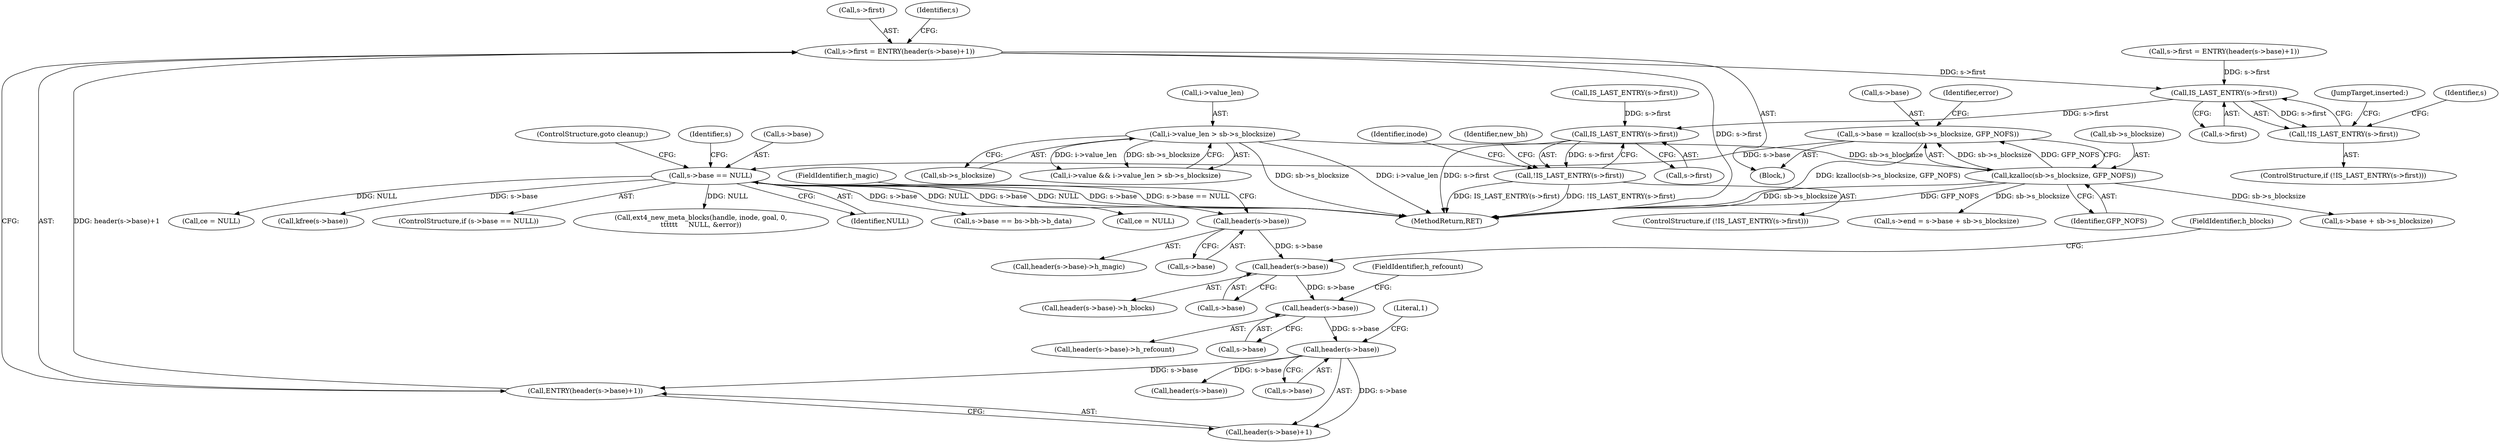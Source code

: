 digraph "0_linux_82939d7999dfc1f1998c4b1c12e2f19edbdff272_3@pointer" {
"1000426" [label="(Call,s->first = ENTRY(header(s->base)+1))"];
"1000430" [label="(Call,ENTRY(header(s->base)+1))"];
"1000432" [label="(Call,header(s->base))"];
"1000419" [label="(Call,header(s->base))"];
"1000410" [label="(Call,header(s->base))"];
"1000401" [label="(Call,header(s->base))"];
"1000393" [label="(Call,s->base == NULL)"];
"1000379" [label="(Call,s->base = kzalloc(sb->s_blocksize, GFP_NOFS))"];
"1000383" [label="(Call,kzalloc(sb->s_blocksize, GFP_NOFS))"];
"1000153" [label="(Call,i->value_len > sb->s_blocksize)"];
"1000475" [label="(Call,IS_LAST_ENTRY(s->first))"];
"1000474" [label="(Call,!IS_LAST_ENTRY(s->first))"];
"1000490" [label="(Call,IS_LAST_ENTRY(s->first))"];
"1000489" [label="(Call,!IS_LAST_ENTRY(s->first))"];
"1000154" [label="(Call,i->value_len)"];
"1000379" [label="(Call,s->base = kzalloc(sb->s_blocksize, GFP_NOFS))"];
"1000448" [label="(Call,s->end = s->base + sb->s_blocksize)"];
"1000443" [label="(Call,header(s->base))"];
"1000414" [label="(FieldIdentifier,h_blocks)"];
"1000380" [label="(Call,s->base)"];
"1000401" [label="(Call,header(s->base))"];
"1000387" [label="(Identifier,GFP_NOFS)"];
"1000149" [label="(Call,i->value && i->value_len > sb->s_blocksize)"];
"1000489" [label="(Call,!IS_LAST_ENTRY(s->first))"];
"1000402" [label="(Call,s->base)"];
"1000426" [label="(Call,s->first = ENTRY(header(s->base)+1))"];
"1000496" [label="(Identifier,new_bh)"];
"1000657" [label="(Call,ext4_new_meta_blocks(handle, inode, goal, 0,\n\t\t\t\t\t\t     NULL, &error))"];
"1000475" [label="(Call,IS_LAST_ENTRY(s->first))"];
"1000394" [label="(Call,s->base)"];
"1000409" [label="(Call,header(s->base)->h_blocks)"];
"1000491" [label="(Call,s->first)"];
"1000432" [label="(Call,header(s->base))"];
"1000488" [label="(ControlStructure,if (!IS_LAST_ENTRY(s->first)))"];
"1000398" [label="(ControlStructure,goto cleanup;)"];
"1000397" [label="(Identifier,NULL)"];
"1000419" [label="(Call,header(s->base))"];
"1000433" [label="(Call,s->base)"];
"1000793" [label="(Call,s->base == bs->bh->b_data)"];
"1000389" [label="(Identifier,error)"];
"1000476" [label="(Call,s->first)"];
"1000427" [label="(Call,s->first)"];
"1000825" [label="(MethodReturn,RET)"];
"1000411" [label="(Call,s->base)"];
"1000563" [label="(Call,ce = NULL)"];
"1000452" [label="(Call,s->base + sb->s_blocksize)"];
"1000378" [label="(Block,)"];
"1000405" [label="(FieldIdentifier,h_magic)"];
"1000383" [label="(Call,kzalloc(sb->s_blocksize, GFP_NOFS))"];
"1000473" [label="(ControlStructure,if (!IS_LAST_ENTRY(s->first)))"];
"1000602" [label="(Call,ce = NULL)"];
"1000334" [label="(Call,s->first = ENTRY(header(s->base)+1))"];
"1000410" [label="(Call,header(s->base))"];
"1000153" [label="(Call,i->value_len > sb->s_blocksize)"];
"1000439" [label="(Identifier,s)"];
"1000802" [label="(Call,kfree(s->base))"];
"1000436" [label="(Literal,1)"];
"1000232" [label="(Call,IS_LAST_ENTRY(s->first))"];
"1000752" [label="(Identifier,inode)"];
"1000487" [label="(JumpTarget,inserted:)"];
"1000392" [label="(ControlStructure,if (s->base == NULL))"];
"1000384" [label="(Call,sb->s_blocksize)"];
"1000420" [label="(Call,s->base)"];
"1000393" [label="(Call,s->base == NULL)"];
"1000431" [label="(Call,header(s->base)+1)"];
"1000482" [label="(Identifier,s)"];
"1000400" [label="(Call,header(s->base)->h_magic)"];
"1000474" [label="(Call,!IS_LAST_ENTRY(s->first))"];
"1000490" [label="(Call,IS_LAST_ENTRY(s->first))"];
"1000157" [label="(Call,sb->s_blocksize)"];
"1000430" [label="(Call,ENTRY(header(s->base)+1))"];
"1000423" [label="(FieldIdentifier,h_refcount)"];
"1000418" [label="(Call,header(s->base)->h_refcount)"];
"1000403" [label="(Identifier,s)"];
"1000426" -> "1000378"  [label="AST: "];
"1000426" -> "1000430"  [label="CFG: "];
"1000427" -> "1000426"  [label="AST: "];
"1000430" -> "1000426"  [label="AST: "];
"1000439" -> "1000426"  [label="CFG: "];
"1000426" -> "1000825"  [label="DDG: s->first"];
"1000430" -> "1000426"  [label="DDG: header(s->base)+1"];
"1000426" -> "1000475"  [label="DDG: s->first"];
"1000430" -> "1000431"  [label="CFG: "];
"1000431" -> "1000430"  [label="AST: "];
"1000432" -> "1000430"  [label="DDG: s->base"];
"1000432" -> "1000431"  [label="AST: "];
"1000432" -> "1000433"  [label="CFG: "];
"1000433" -> "1000432"  [label="AST: "];
"1000436" -> "1000432"  [label="CFG: "];
"1000432" -> "1000431"  [label="DDG: s->base"];
"1000419" -> "1000432"  [label="DDG: s->base"];
"1000432" -> "1000443"  [label="DDG: s->base"];
"1000419" -> "1000418"  [label="AST: "];
"1000419" -> "1000420"  [label="CFG: "];
"1000420" -> "1000419"  [label="AST: "];
"1000423" -> "1000419"  [label="CFG: "];
"1000410" -> "1000419"  [label="DDG: s->base"];
"1000410" -> "1000409"  [label="AST: "];
"1000410" -> "1000411"  [label="CFG: "];
"1000411" -> "1000410"  [label="AST: "];
"1000414" -> "1000410"  [label="CFG: "];
"1000401" -> "1000410"  [label="DDG: s->base"];
"1000401" -> "1000400"  [label="AST: "];
"1000401" -> "1000402"  [label="CFG: "];
"1000402" -> "1000401"  [label="AST: "];
"1000405" -> "1000401"  [label="CFG: "];
"1000393" -> "1000401"  [label="DDG: s->base"];
"1000393" -> "1000392"  [label="AST: "];
"1000393" -> "1000397"  [label="CFG: "];
"1000394" -> "1000393"  [label="AST: "];
"1000397" -> "1000393"  [label="AST: "];
"1000398" -> "1000393"  [label="CFG: "];
"1000403" -> "1000393"  [label="CFG: "];
"1000393" -> "1000825"  [label="DDG: NULL"];
"1000393" -> "1000825"  [label="DDG: s->base"];
"1000393" -> "1000825"  [label="DDG: s->base == NULL"];
"1000379" -> "1000393"  [label="DDG: s->base"];
"1000393" -> "1000563"  [label="DDG: NULL"];
"1000393" -> "1000602"  [label="DDG: NULL"];
"1000393" -> "1000657"  [label="DDG: NULL"];
"1000393" -> "1000793"  [label="DDG: s->base"];
"1000393" -> "1000802"  [label="DDG: s->base"];
"1000379" -> "1000378"  [label="AST: "];
"1000379" -> "1000383"  [label="CFG: "];
"1000380" -> "1000379"  [label="AST: "];
"1000383" -> "1000379"  [label="AST: "];
"1000389" -> "1000379"  [label="CFG: "];
"1000379" -> "1000825"  [label="DDG: kzalloc(sb->s_blocksize, GFP_NOFS)"];
"1000383" -> "1000379"  [label="DDG: sb->s_blocksize"];
"1000383" -> "1000379"  [label="DDG: GFP_NOFS"];
"1000383" -> "1000387"  [label="CFG: "];
"1000384" -> "1000383"  [label="AST: "];
"1000387" -> "1000383"  [label="AST: "];
"1000383" -> "1000825"  [label="DDG: sb->s_blocksize"];
"1000383" -> "1000825"  [label="DDG: GFP_NOFS"];
"1000153" -> "1000383"  [label="DDG: sb->s_blocksize"];
"1000383" -> "1000448"  [label="DDG: sb->s_blocksize"];
"1000383" -> "1000452"  [label="DDG: sb->s_blocksize"];
"1000153" -> "1000149"  [label="AST: "];
"1000153" -> "1000157"  [label="CFG: "];
"1000154" -> "1000153"  [label="AST: "];
"1000157" -> "1000153"  [label="AST: "];
"1000149" -> "1000153"  [label="CFG: "];
"1000153" -> "1000825"  [label="DDG: sb->s_blocksize"];
"1000153" -> "1000825"  [label="DDG: i->value_len"];
"1000153" -> "1000149"  [label="DDG: i->value_len"];
"1000153" -> "1000149"  [label="DDG: sb->s_blocksize"];
"1000475" -> "1000474"  [label="AST: "];
"1000475" -> "1000476"  [label="CFG: "];
"1000476" -> "1000475"  [label="AST: "];
"1000474" -> "1000475"  [label="CFG: "];
"1000475" -> "1000474"  [label="DDG: s->first"];
"1000334" -> "1000475"  [label="DDG: s->first"];
"1000475" -> "1000490"  [label="DDG: s->first"];
"1000474" -> "1000473"  [label="AST: "];
"1000482" -> "1000474"  [label="CFG: "];
"1000487" -> "1000474"  [label="CFG: "];
"1000490" -> "1000489"  [label="AST: "];
"1000490" -> "1000491"  [label="CFG: "];
"1000491" -> "1000490"  [label="AST: "];
"1000489" -> "1000490"  [label="CFG: "];
"1000490" -> "1000825"  [label="DDG: s->first"];
"1000490" -> "1000489"  [label="DDG: s->first"];
"1000232" -> "1000490"  [label="DDG: s->first"];
"1000489" -> "1000488"  [label="AST: "];
"1000496" -> "1000489"  [label="CFG: "];
"1000752" -> "1000489"  [label="CFG: "];
"1000489" -> "1000825"  [label="DDG: !IS_LAST_ENTRY(s->first)"];
"1000489" -> "1000825"  [label="DDG: IS_LAST_ENTRY(s->first)"];
}

